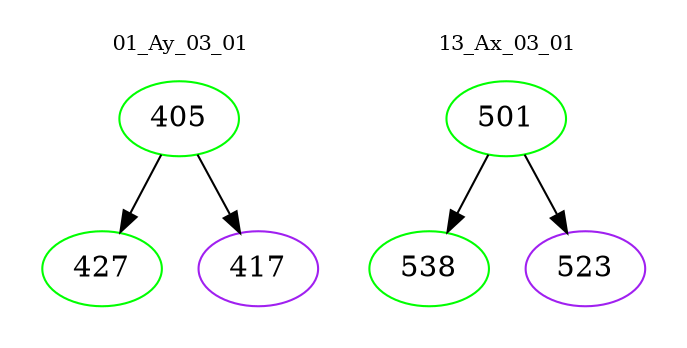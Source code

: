 digraph{
subgraph cluster_0 {
color = white
label = "01_Ay_03_01";
fontsize=10;
T0_405 [label="405", color="green"]
T0_405 -> T0_427 [color="black"]
T0_427 [label="427", color="green"]
T0_405 -> T0_417 [color="black"]
T0_417 [label="417", color="purple"]
}
subgraph cluster_1 {
color = white
label = "13_Ax_03_01";
fontsize=10;
T1_501 [label="501", color="green"]
T1_501 -> T1_538 [color="black"]
T1_538 [label="538", color="green"]
T1_501 -> T1_523 [color="black"]
T1_523 [label="523", color="purple"]
}
}
